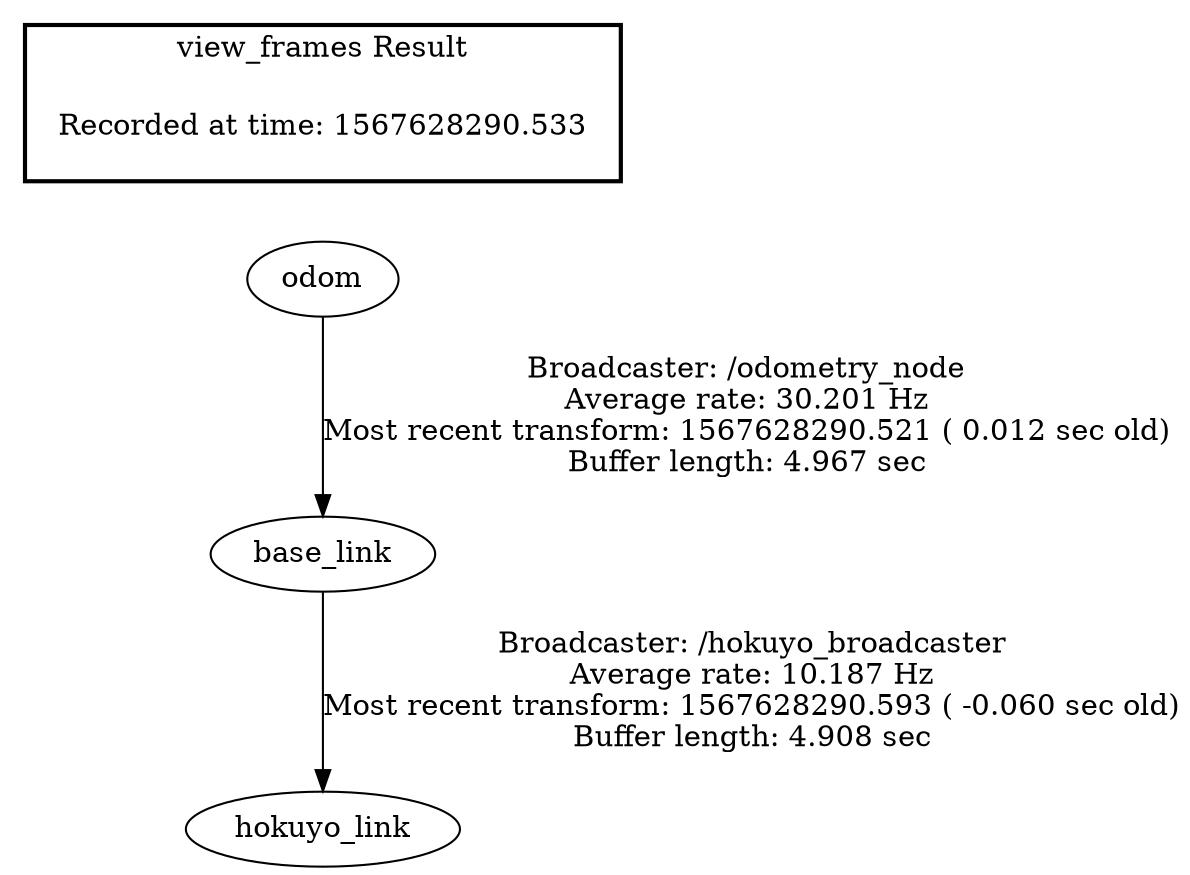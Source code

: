 digraph G {
"odom" -> "base_link"[label="Broadcaster: /odometry_node\nAverage rate: 30.201 Hz\nMost recent transform: 1567628290.521 ( 0.012 sec old)\nBuffer length: 4.967 sec\n"];
"base_link" -> "hokuyo_link"[label="Broadcaster: /hokuyo_broadcaster\nAverage rate: 10.187 Hz\nMost recent transform: 1567628290.593 ( -0.060 sec old)\nBuffer length: 4.908 sec\n"];
edge [style=invis];
 subgraph cluster_legend { style=bold; color=black; label ="view_frames Result";
"Recorded at time: 1567628290.533"[ shape=plaintext ] ;
 }->"odom";
}